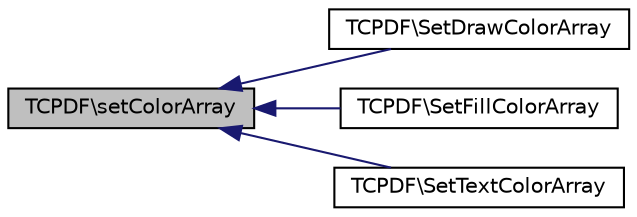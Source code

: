digraph G
{
  edge [fontname="Helvetica",fontsize="10",labelfontname="Helvetica",labelfontsize="10"];
  node [fontname="Helvetica",fontsize="10",shape=record];
  rankdir="LR";
  Node1 [label="TCPDF\\setColorArray",height=0.2,width=0.4,color="black", fillcolor="grey75", style="filled" fontcolor="black"];
  Node1 -> Node2 [dir="back",color="midnightblue",fontsize="10",style="solid",fontname="Helvetica"];
  Node2 [label="TCPDF\\SetDrawColorArray",height=0.2,width=0.4,color="black", fillcolor="white", style="filled",URL="$classTCPDF.html#a8f3481f3ce8a4fcd40ac1e1a6bd8960e",tooltip="Defines the color used for all drawing operations (lines, rectangles and cell borders)."];
  Node1 -> Node3 [dir="back",color="midnightblue",fontsize="10",style="solid",fontname="Helvetica"];
  Node3 [label="TCPDF\\SetFillColorArray",height=0.2,width=0.4,color="black", fillcolor="white", style="filled",URL="$classTCPDF.html#a850dd347f649c99548a193f2b84a502e",tooltip="Defines the color used for all filling operations (filled rectangles and cell backgrounds)."];
  Node1 -> Node4 [dir="back",color="midnightblue",fontsize="10",style="solid",fontname="Helvetica"];
  Node4 [label="TCPDF\\SetTextColorArray",height=0.2,width=0.4,color="black", fillcolor="white", style="filled",URL="$classTCPDF.html#ae6e2854e4d5c71966ef5121934c24566",tooltip="Defines the color used for text."];
}
